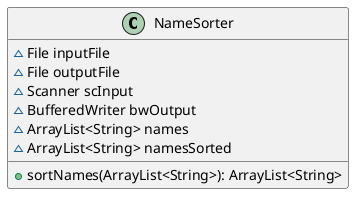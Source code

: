 @startuml
'https://plantuml.com/class-diagram

class NameSorter
{
    ~File inputFile
    ~File outputFile
    ~Scanner scInput
    ~BufferedWriter bwOutput
    ~ArrayList<String> names
    ~ArrayList<String> namesSorted

    +sortNames(ArrayList<String>): ArrayList<String>
}

@enduml